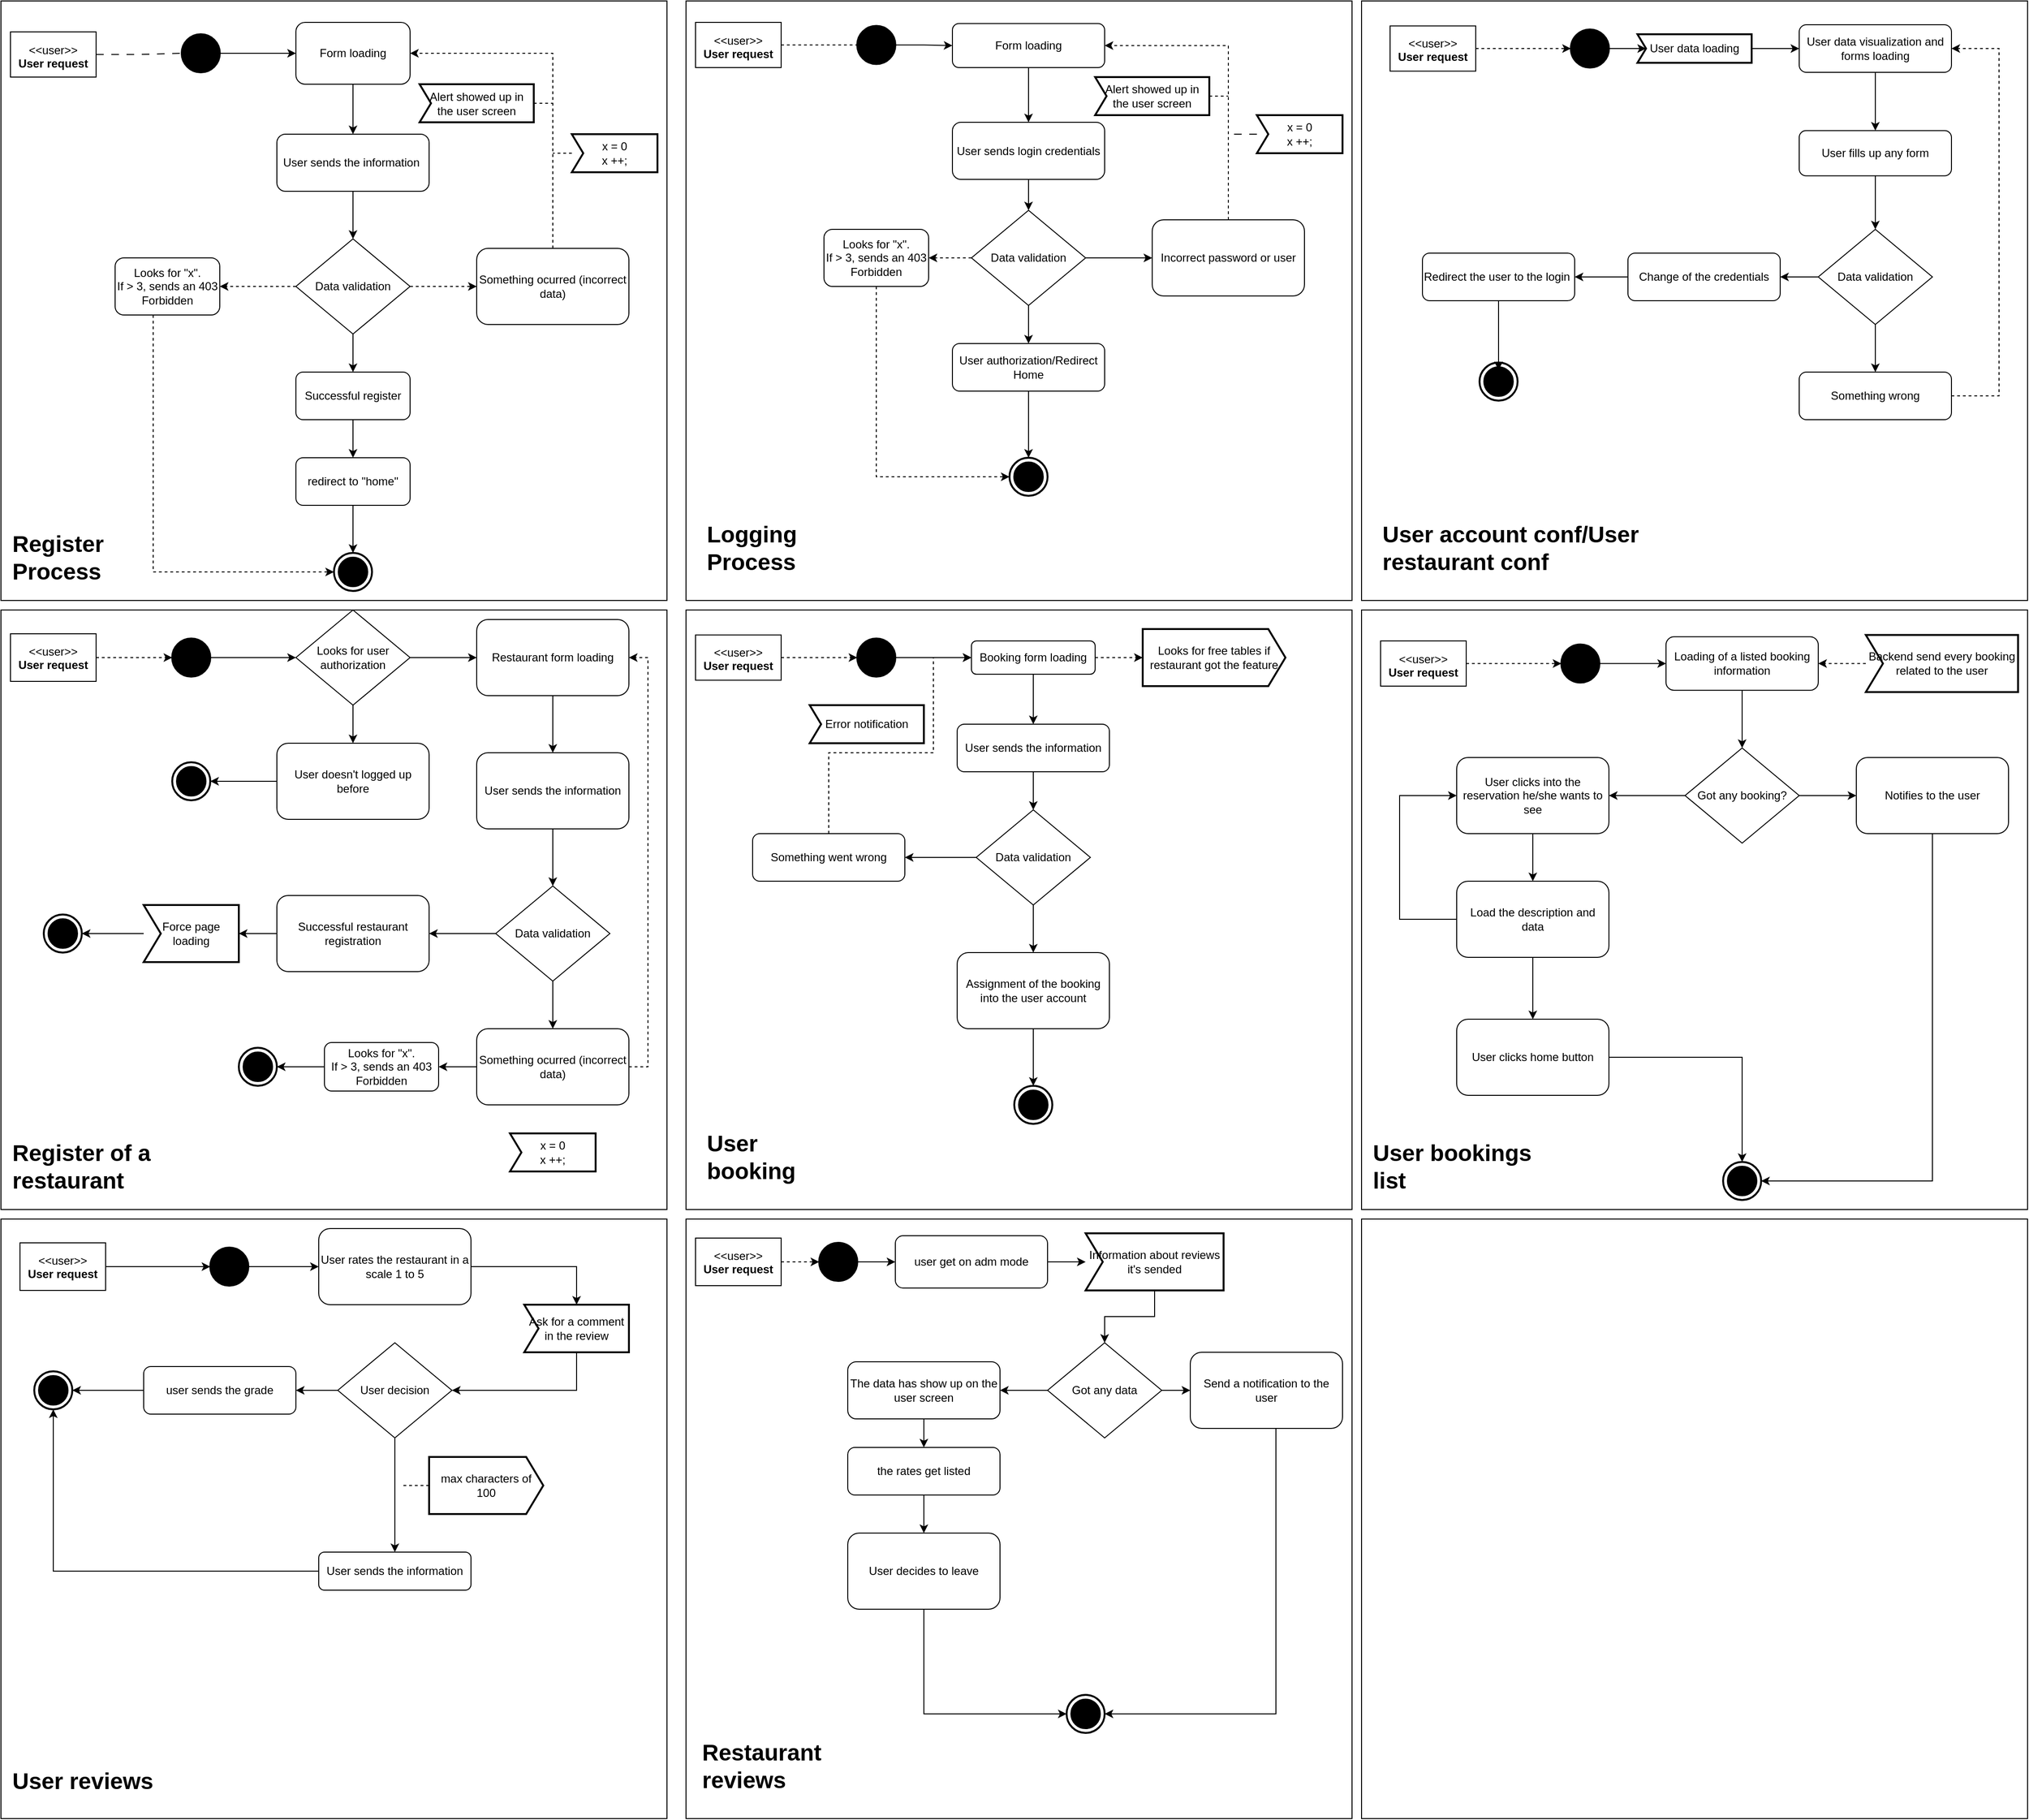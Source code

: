 <mxfile version="24.7.8">
  <diagram name="Página-1" id="GgmgLTXF7ODLJC2xjMkV">
    <mxGraphModel dx="3520" dy="2000" grid="1" gridSize="10" guides="1" tooltips="1" connect="1" arrows="1" fold="1" page="1" pageScale="1" pageWidth="827" pageHeight="1169" math="0" shadow="0">
      <root>
        <mxCell id="0" />
        <mxCell id="1" parent="0" />
        <mxCell id="Hfluo5eOeLHnTcCKJu3l-5" value="" style="rounded=0;whiteSpace=wrap;html=1;" vertex="1" parent="1">
          <mxGeometry x="720" y="640" width="700" height="630" as="geometry" />
        </mxCell>
        <mxCell id="xa62DrXNPx7z55PyCi17-76" value="" style="rounded=0;whiteSpace=wrap;html=1;" parent="1" vertex="1">
          <mxGeometry y="640" width="700" height="630" as="geometry" />
        </mxCell>
        <mxCell id="xa62DrXNPx7z55PyCi17-46" value="" style="rounded=0;whiteSpace=wrap;html=1;" parent="1" vertex="1">
          <mxGeometry x="720" width="700" height="630" as="geometry" />
        </mxCell>
        <mxCell id="xa62DrXNPx7z55PyCi17-44" value="" style="rounded=0;whiteSpace=wrap;html=1;" parent="1" vertex="1">
          <mxGeometry width="700" height="630" as="geometry" />
        </mxCell>
        <mxCell id="xa62DrXNPx7z55PyCi17-6" style="edgeStyle=orthogonalEdgeStyle;rounded=0;orthogonalLoop=1;jettySize=auto;html=1;entryX=0;entryY=0.5;entryDx=0;entryDy=0;dashed=1;dashPattern=8 8;endArrow=none;endFill=0;" parent="1" source="xa62DrXNPx7z55PyCi17-5" edge="1">
          <mxGeometry relative="1" as="geometry">
            <mxPoint x="190.0" y="55" as="targetPoint" />
          </mxGeometry>
        </mxCell>
        <mxCell id="xa62DrXNPx7z55PyCi17-5" value="&lt;p&gt;&amp;lt;&amp;lt;user&amp;gt;&amp;gt;&lt;br&gt;&lt;b&gt;User request&lt;/b&gt;&lt;/p&gt;" style="shape=rect;html=1;overflow=fill;whiteSpace=wrap;align=center;" parent="1" vertex="1">
          <mxGeometry x="10" y="32.5" width="90" height="47.5" as="geometry" />
        </mxCell>
        <mxCell id="xa62DrXNPx7z55PyCi17-17" style="edgeStyle=orthogonalEdgeStyle;rounded=0;orthogonalLoop=1;jettySize=auto;html=1;entryX=0.5;entryY=0;entryDx=0;entryDy=0;" parent="1" source="xa62DrXNPx7z55PyCi17-16" target="xa62DrXNPx7z55PyCi17-19" edge="1">
          <mxGeometry relative="1" as="geometry">
            <mxPoint x="370" y="140" as="targetPoint" />
          </mxGeometry>
        </mxCell>
        <mxCell id="xa62DrXNPx7z55PyCi17-16" value="Form loading" style="shape=rect;html=1;rounded=1;whiteSpace=wrap;align=center;" parent="1" vertex="1">
          <mxGeometry x="310" y="22.5" width="120" height="65" as="geometry" />
        </mxCell>
        <mxCell id="xa62DrXNPx7z55PyCi17-21" style="edgeStyle=orthogonalEdgeStyle;rounded=0;orthogonalLoop=1;jettySize=auto;html=1;entryX=0.5;entryY=0;entryDx=0;entryDy=0;" parent="1" source="xa62DrXNPx7z55PyCi17-19" target="xa62DrXNPx7z55PyCi17-20" edge="1">
          <mxGeometry relative="1" as="geometry" />
        </mxCell>
        <mxCell id="xa62DrXNPx7z55PyCi17-19" value="User sends the information&amp;nbsp;" style="shape=rect;html=1;rounded=1;whiteSpace=wrap;align=center;" parent="1" vertex="1">
          <mxGeometry x="290" y="140" width="160" height="60" as="geometry" />
        </mxCell>
        <mxCell id="xa62DrXNPx7z55PyCi17-24" style="edgeStyle=orthogonalEdgeStyle;rounded=0;orthogonalLoop=1;jettySize=auto;html=1;entryX=0;entryY=0.5;entryDx=0;entryDy=0;dashed=1;" parent="1" source="xa62DrXNPx7z55PyCi17-20" target="xa62DrXNPx7z55PyCi17-23" edge="1">
          <mxGeometry relative="1" as="geometry" />
        </mxCell>
        <mxCell id="xa62DrXNPx7z55PyCi17-31" style="edgeStyle=orthogonalEdgeStyle;rounded=0;orthogonalLoop=1;jettySize=auto;html=1;entryX=1;entryY=0.5;entryDx=0;entryDy=0;dashed=1;" parent="1" source="xa62DrXNPx7z55PyCi17-20" target="xa62DrXNPx7z55PyCi17-30" edge="1">
          <mxGeometry relative="1" as="geometry" />
        </mxCell>
        <mxCell id="xa62DrXNPx7z55PyCi17-32" style="edgeStyle=orthogonalEdgeStyle;rounded=0;orthogonalLoop=1;jettySize=auto;html=1;entryX=0.5;entryY=0;entryDx=0;entryDy=0;" parent="1" source="xa62DrXNPx7z55PyCi17-20" target="xa62DrXNPx7z55PyCi17-33" edge="1">
          <mxGeometry relative="1" as="geometry">
            <mxPoint x="370" y="410" as="targetPoint" />
          </mxGeometry>
        </mxCell>
        <mxCell id="xa62DrXNPx7z55PyCi17-20" value="Data validation" style="shape=rhombus;perimeter=rhombusPerimeter;whiteSpace=wrap;html=1;align=center;" parent="1" vertex="1">
          <mxGeometry x="310" y="250" width="120" height="100" as="geometry" />
        </mxCell>
        <mxCell id="xa62DrXNPx7z55PyCi17-25" style="edgeStyle=orthogonalEdgeStyle;rounded=0;orthogonalLoop=1;jettySize=auto;html=1;entryX=1;entryY=0.5;entryDx=0;entryDy=0;dashed=1;" parent="1" source="xa62DrXNPx7z55PyCi17-23" target="xa62DrXNPx7z55PyCi17-16" edge="1">
          <mxGeometry relative="1" as="geometry">
            <Array as="points">
              <mxPoint x="580" y="55" />
            </Array>
          </mxGeometry>
        </mxCell>
        <mxCell id="xa62DrXNPx7z55PyCi17-23" value="Something ocurred (incorrect data)" style="shape=rect;html=1;rounded=1;whiteSpace=wrap;align=center;" parent="1" vertex="1">
          <mxGeometry x="500" y="260" width="160" height="80" as="geometry" />
        </mxCell>
        <mxCell id="xa62DrXNPx7z55PyCi17-29" style="edgeStyle=orthogonalEdgeStyle;rounded=0;orthogonalLoop=1;jettySize=auto;html=1;startArrow=none;startFill=0;dashed=1;endArrow=none;endFill=0;" parent="1" source="xa62DrXNPx7z55PyCi17-26" edge="1">
          <mxGeometry relative="1" as="geometry">
            <mxPoint x="580" y="160" as="targetPoint" />
          </mxGeometry>
        </mxCell>
        <mxCell id="xa62DrXNPx7z55PyCi17-26" value="&lt;div&gt;x = 0&lt;/div&gt;x ++;" style="html=1;shape=mxgraph.sysml.accEvent;strokeWidth=2;whiteSpace=wrap;align=center;" parent="1" vertex="1">
          <mxGeometry x="600" y="140" width="90" height="40" as="geometry" />
        </mxCell>
        <mxCell id="xa62DrXNPx7z55PyCi17-30" value="Looks for &quot;x&quot;.&lt;div&gt;If &amp;gt; 3, sends an 403 Forbidden&lt;/div&gt;" style="shape=rect;html=1;rounded=1;whiteSpace=wrap;align=center;" parent="1" vertex="1">
          <mxGeometry x="120" y="270" width="110" height="60" as="geometry" />
        </mxCell>
        <mxCell id="xa62DrXNPx7z55PyCi17-38" style="edgeStyle=orthogonalEdgeStyle;rounded=0;orthogonalLoop=1;jettySize=auto;html=1;entryX=0.5;entryY=0;entryDx=0;entryDy=0;" parent="1" source="xa62DrXNPx7z55PyCi17-33" target="xa62DrXNPx7z55PyCi17-37" edge="1">
          <mxGeometry relative="1" as="geometry" />
        </mxCell>
        <mxCell id="xa62DrXNPx7z55PyCi17-33" value="Successful register" style="shape=rect;html=1;rounded=1;whiteSpace=wrap;align=center;" parent="1" vertex="1">
          <mxGeometry x="310" y="390" width="120" height="50" as="geometry" />
        </mxCell>
        <mxCell id="xa62DrXNPx7z55PyCi17-37" value="redirect to &quot;home&quot;" style="shape=rect;html=1;rounded=1;whiteSpace=wrap;align=center;" parent="1" vertex="1">
          <mxGeometry x="310" y="480" width="120" height="50" as="geometry" />
        </mxCell>
        <mxCell id="xa62DrXNPx7z55PyCi17-40" value="" style="html=1;shape=mxgraph.sysml.actFinal;strokeWidth=2;verticalLabelPosition=bottom;verticalAlignment=top;" parent="1" vertex="1">
          <mxGeometry x="350" y="580" width="40" height="40" as="geometry" />
        </mxCell>
        <mxCell id="xa62DrXNPx7z55PyCi17-41" style="edgeStyle=orthogonalEdgeStyle;rounded=0;orthogonalLoop=1;jettySize=auto;html=1;entryX=0.5;entryY=0;entryDx=0;entryDy=0;entryPerimeter=0;" parent="1" source="xa62DrXNPx7z55PyCi17-37" target="xa62DrXNPx7z55PyCi17-40" edge="1">
          <mxGeometry relative="1" as="geometry" />
        </mxCell>
        <mxCell id="xa62DrXNPx7z55PyCi17-45" value="&lt;h1 style=&quot;margin-top: 0px;&quot;&gt;Register Process&lt;/h1&gt;" style="text;html=1;whiteSpace=wrap;overflow=hidden;rounded=0;" parent="1" vertex="1">
          <mxGeometry x="10" y="550" width="110" height="70" as="geometry" />
        </mxCell>
        <mxCell id="xa62DrXNPx7z55PyCi17-47" value="&lt;h1 style=&quot;margin-top: 0px;&quot;&gt;Logging Process&lt;/h1&gt;" style="text;html=1;whiteSpace=wrap;overflow=hidden;rounded=0;" parent="1" vertex="1">
          <mxGeometry x="740" y="540" width="110" height="70" as="geometry" />
        </mxCell>
        <mxCell id="xa62DrXNPx7z55PyCi17-51" style="edgeStyle=orthogonalEdgeStyle;rounded=0;orthogonalLoop=1;jettySize=auto;html=1;entryX=0;entryY=0.5;entryDx=0;entryDy=0;dashed=1;endArrow=none;endFill=0;" parent="1" source="xa62DrXNPx7z55PyCi17-48" target="xa62DrXNPx7z55PyCi17-49" edge="1">
          <mxGeometry relative="1" as="geometry" />
        </mxCell>
        <mxCell id="xa62DrXNPx7z55PyCi17-48" value="&lt;p&gt;&amp;lt;&amp;lt;user&amp;gt;&amp;gt;&lt;br&gt;&lt;b&gt;User request&lt;/b&gt;&lt;/p&gt;" style="shape=rect;html=1;overflow=fill;whiteSpace=wrap;align=center;" parent="1" vertex="1">
          <mxGeometry x="730" y="22.5" width="90" height="47.5" as="geometry" />
        </mxCell>
        <mxCell id="xa62DrXNPx7z55PyCi17-53" style="edgeStyle=orthogonalEdgeStyle;rounded=0;orthogonalLoop=1;jettySize=auto;html=1;entryX=0;entryY=0.5;entryDx=0;entryDy=0;" parent="1" source="xa62DrXNPx7z55PyCi17-49" target="xa62DrXNPx7z55PyCi17-52" edge="1">
          <mxGeometry relative="1" as="geometry" />
        </mxCell>
        <mxCell id="xa62DrXNPx7z55PyCi17-49" value="" style="shape=ellipse;html=1;fillColor=strokeColor;strokeWidth=2;verticalLabelPosition=bottom;verticalAlignment=top;perimeter=ellipsePerimeter;" parent="1" vertex="1">
          <mxGeometry x="900" y="26.25" width="40" height="40" as="geometry" />
        </mxCell>
        <mxCell id="xa62DrXNPx7z55PyCi17-55" style="edgeStyle=orthogonalEdgeStyle;rounded=0;orthogonalLoop=1;jettySize=auto;html=1;entryX=0.5;entryY=0;entryDx=0;entryDy=0;" parent="1" source="xa62DrXNPx7z55PyCi17-52" target="xa62DrXNPx7z55PyCi17-54" edge="1">
          <mxGeometry relative="1" as="geometry" />
        </mxCell>
        <mxCell id="xa62DrXNPx7z55PyCi17-52" value="Form loading" style="shape=rect;html=1;rounded=1;whiteSpace=wrap;align=center;" parent="1" vertex="1">
          <mxGeometry x="1000" y="23.75" width="160" height="46.25" as="geometry" />
        </mxCell>
        <mxCell id="xa62DrXNPx7z55PyCi17-57" style="edgeStyle=orthogonalEdgeStyle;rounded=0;orthogonalLoop=1;jettySize=auto;html=1;entryX=0.5;entryY=0;entryDx=0;entryDy=0;" parent="1" source="xa62DrXNPx7z55PyCi17-54" target="xa62DrXNPx7z55PyCi17-56" edge="1">
          <mxGeometry relative="1" as="geometry" />
        </mxCell>
        <mxCell id="xa62DrXNPx7z55PyCi17-54" value="User sends login credentials" style="shape=rect;html=1;rounded=1;whiteSpace=wrap;align=center;" parent="1" vertex="1">
          <mxGeometry x="1000" y="127.5" width="160" height="60" as="geometry" />
        </mxCell>
        <mxCell id="xa62DrXNPx7z55PyCi17-59" style="edgeStyle=orthogonalEdgeStyle;rounded=0;orthogonalLoop=1;jettySize=auto;html=1;entryX=0;entryY=0.5;entryDx=0;entryDy=0;" parent="1" source="xa62DrXNPx7z55PyCi17-56" target="xa62DrXNPx7z55PyCi17-58" edge="1">
          <mxGeometry relative="1" as="geometry" />
        </mxCell>
        <mxCell id="xa62DrXNPx7z55PyCi17-68" style="edgeStyle=orthogonalEdgeStyle;rounded=0;orthogonalLoop=1;jettySize=auto;html=1;entryX=1;entryY=0.5;entryDx=0;entryDy=0;dashed=1;" parent="1" source="xa62DrXNPx7z55PyCi17-56" target="xa62DrXNPx7z55PyCi17-66" edge="1">
          <mxGeometry relative="1" as="geometry" />
        </mxCell>
        <mxCell id="xa62DrXNPx7z55PyCi17-70" style="edgeStyle=orthogonalEdgeStyle;rounded=0;orthogonalLoop=1;jettySize=auto;html=1;" parent="1" source="xa62DrXNPx7z55PyCi17-56" target="xa62DrXNPx7z55PyCi17-69" edge="1">
          <mxGeometry relative="1" as="geometry" />
        </mxCell>
        <mxCell id="xa62DrXNPx7z55PyCi17-56" value="Data validation" style="shape=rhombus;perimeter=rhombusPerimeter;whiteSpace=wrap;html=1;align=center;" parent="1" vertex="1">
          <mxGeometry x="1020" y="220" width="120" height="100" as="geometry" />
        </mxCell>
        <mxCell id="xa62DrXNPx7z55PyCi17-65" style="edgeStyle=orthogonalEdgeStyle;rounded=0;orthogonalLoop=1;jettySize=auto;html=1;entryX=1;entryY=0.5;entryDx=0;entryDy=0;dashed=1;" parent="1" source="xa62DrXNPx7z55PyCi17-58" target="xa62DrXNPx7z55PyCi17-52" edge="1">
          <mxGeometry relative="1" as="geometry">
            <Array as="points">
              <mxPoint x="1290" y="47" />
            </Array>
          </mxGeometry>
        </mxCell>
        <mxCell id="xa62DrXNPx7z55PyCi17-58" value="Incorrect password or user" style="shape=rect;html=1;rounded=1;whiteSpace=wrap;align=center;" parent="1" vertex="1">
          <mxGeometry x="1210" y="230" width="160" height="80" as="geometry" />
        </mxCell>
        <mxCell id="xa62DrXNPx7z55PyCi17-64" style="edgeStyle=orthogonalEdgeStyle;rounded=0;orthogonalLoop=1;jettySize=auto;html=1;endArrow=none;endFill=0;dashed=1;dashPattern=8 8;" parent="1" source="xa62DrXNPx7z55PyCi17-60" edge="1">
          <mxGeometry relative="1" as="geometry">
            <mxPoint x="1290" y="140" as="targetPoint" />
          </mxGeometry>
        </mxCell>
        <mxCell id="xa62DrXNPx7z55PyCi17-60" value="&lt;div&gt;x = 0&lt;/div&gt;x ++;" style="html=1;shape=mxgraph.sysml.accEvent;strokeWidth=2;whiteSpace=wrap;align=center;" parent="1" vertex="1">
          <mxGeometry x="1320" y="120" width="90" height="40" as="geometry" />
        </mxCell>
        <mxCell id="xa62DrXNPx7z55PyCi17-74" style="edgeStyle=orthogonalEdgeStyle;rounded=0;orthogonalLoop=1;jettySize=auto;html=1;entryX=0;entryY=0.5;entryDx=0;entryDy=0;dashed=1;" parent="1" source="xa62DrXNPx7z55PyCi17-66" edge="1">
          <mxGeometry relative="1" as="geometry">
            <Array as="points">
              <mxPoint x="920" y="500" />
            </Array>
            <mxPoint x="1060" y="500" as="targetPoint" />
          </mxGeometry>
        </mxCell>
        <mxCell id="xa62DrXNPx7z55PyCi17-66" value="Looks for &quot;x&quot;.&lt;div&gt;If &amp;gt; 3, sends an 403 Forbidden&lt;/div&gt;" style="shape=rect;html=1;rounded=1;whiteSpace=wrap;align=center;" parent="1" vertex="1">
          <mxGeometry x="865" y="240" width="110" height="60" as="geometry" />
        </mxCell>
        <mxCell id="xa62DrXNPx7z55PyCi17-73" style="edgeStyle=orthogonalEdgeStyle;rounded=0;orthogonalLoop=1;jettySize=auto;html=1;entryX=0.5;entryY=0;entryDx=0;entryDy=0;" parent="1" source="xa62DrXNPx7z55PyCi17-69" edge="1">
          <mxGeometry relative="1" as="geometry">
            <mxPoint x="1080" y="480" as="targetPoint" />
          </mxGeometry>
        </mxCell>
        <mxCell id="xa62DrXNPx7z55PyCi17-69" value="User authorization/Redirect Home" style="shape=rect;html=1;rounded=1;whiteSpace=wrap;align=center;" parent="1" vertex="1">
          <mxGeometry x="1000" y="360" width="160" height="50" as="geometry" />
        </mxCell>
        <mxCell id="xa62DrXNPx7z55PyCi17-75" style="edgeStyle=orthogonalEdgeStyle;rounded=0;orthogonalLoop=1;jettySize=auto;html=1;entryX=0;entryY=0.5;entryDx=0;entryDy=0;entryPerimeter=0;dashed=1;" parent="1" source="xa62DrXNPx7z55PyCi17-30" target="xa62DrXNPx7z55PyCi17-40" edge="1">
          <mxGeometry relative="1" as="geometry">
            <Array as="points">
              <mxPoint x="160" y="600" />
            </Array>
          </mxGeometry>
        </mxCell>
        <mxCell id="xa62DrXNPx7z55PyCi17-77" value="&lt;h1 style=&quot;margin-top: 0px;&quot;&gt;Register of a restaurant&lt;/h1&gt;" style="text;html=1;whiteSpace=wrap;overflow=hidden;rounded=0;" parent="1" vertex="1">
          <mxGeometry x="10" y="1190" width="160" height="70" as="geometry" />
        </mxCell>
        <mxCell id="xa62DrXNPx7z55PyCi17-85" style="edgeStyle=orthogonalEdgeStyle;rounded=0;orthogonalLoop=1;jettySize=auto;html=1;entryX=0;entryY=0.5;entryDx=0;entryDy=0;dashed=1;" parent="1" source="xa62DrXNPx7z55PyCi17-78" target="xa62DrXNPx7z55PyCi17-81" edge="1">
          <mxGeometry relative="1" as="geometry" />
        </mxCell>
        <mxCell id="xa62DrXNPx7z55PyCi17-78" value="&lt;p&gt;&amp;lt;&amp;lt;user&amp;gt;&amp;gt;&lt;br&gt;&lt;b&gt;User request&lt;br&gt;&lt;br&gt;&lt;br&gt;&lt;/b&gt;&lt;/p&gt;" style="shape=rect;html=1;overflow=fill;whiteSpace=wrap;align=center;" parent="1" vertex="1">
          <mxGeometry x="10" y="665" width="90" height="50" as="geometry" />
        </mxCell>
        <mxCell id="xa62DrXNPx7z55PyCi17-80" style="edgeStyle=orthogonalEdgeStyle;rounded=0;orthogonalLoop=1;jettySize=auto;html=1;entryX=0;entryY=0.5;entryDx=0;entryDy=0;" parent="1" source="xa62DrXNPx7z55PyCi17-79" target="xa62DrXNPx7z55PyCi17-16" edge="1">
          <mxGeometry relative="1" as="geometry" />
        </mxCell>
        <mxCell id="xa62DrXNPx7z55PyCi17-79" value="" style="shape=ellipse;html=1;fillColor=strokeColor;strokeWidth=2;verticalLabelPosition=bottom;verticalAlignment=top;perimeter=ellipsePerimeter;" parent="1" vertex="1">
          <mxGeometry x="190" y="35" width="40" height="40" as="geometry" />
        </mxCell>
        <mxCell id="xa62DrXNPx7z55PyCi17-86" style="edgeStyle=orthogonalEdgeStyle;rounded=0;orthogonalLoop=1;jettySize=auto;html=1;" parent="1" source="xa62DrXNPx7z55PyCi17-81" target="xa62DrXNPx7z55PyCi17-84" edge="1">
          <mxGeometry relative="1" as="geometry" />
        </mxCell>
        <mxCell id="xa62DrXNPx7z55PyCi17-81" value="" style="shape=ellipse;html=1;fillColor=strokeColor;strokeWidth=2;verticalLabelPosition=bottom;verticalAlignment=top;perimeter=ellipsePerimeter;" parent="1" vertex="1">
          <mxGeometry x="180" y="670" width="40" height="40" as="geometry" />
        </mxCell>
        <mxCell id="xa62DrXNPx7z55PyCi17-88" style="edgeStyle=orthogonalEdgeStyle;rounded=0;orthogonalLoop=1;jettySize=auto;html=1;entryX=0.5;entryY=0;entryDx=0;entryDy=0;" parent="1" source="xa62DrXNPx7z55PyCi17-84" target="xa62DrXNPx7z55PyCi17-87" edge="1">
          <mxGeometry relative="1" as="geometry" />
        </mxCell>
        <mxCell id="xa62DrXNPx7z55PyCi17-93" style="edgeStyle=orthogonalEdgeStyle;rounded=0;orthogonalLoop=1;jettySize=auto;html=1;entryX=0;entryY=0.5;entryDx=0;entryDy=0;" parent="1" source="xa62DrXNPx7z55PyCi17-84" target="xa62DrXNPx7z55PyCi17-92" edge="1">
          <mxGeometry relative="1" as="geometry" />
        </mxCell>
        <mxCell id="xa62DrXNPx7z55PyCi17-84" value="Looks for user authorization" style="shape=rhombus;perimeter=rhombusPerimeter;whiteSpace=wrap;html=1;align=center;" parent="1" vertex="1">
          <mxGeometry x="310" y="640" width="120" height="100" as="geometry" />
        </mxCell>
        <mxCell id="xa62DrXNPx7z55PyCi17-87" value="User doesn&#39;t logged up before" style="shape=rect;html=1;rounded=1;whiteSpace=wrap;align=center;" parent="1" vertex="1">
          <mxGeometry x="290" y="780" width="160" height="80" as="geometry" />
        </mxCell>
        <mxCell id="xa62DrXNPx7z55PyCi17-90" value="" style="html=1;shape=mxgraph.sysml.actFinal;strokeWidth=2;verticalLabelPosition=bottom;verticalAlignment=top;" parent="1" vertex="1">
          <mxGeometry x="180" y="800" width="40" height="40" as="geometry" />
        </mxCell>
        <mxCell id="xa62DrXNPx7z55PyCi17-91" style="edgeStyle=orthogonalEdgeStyle;rounded=0;orthogonalLoop=1;jettySize=auto;html=1;entryX=1;entryY=0.5;entryDx=0;entryDy=0;entryPerimeter=0;" parent="1" source="xa62DrXNPx7z55PyCi17-87" target="xa62DrXNPx7z55PyCi17-90" edge="1">
          <mxGeometry relative="1" as="geometry" />
        </mxCell>
        <mxCell id="xa62DrXNPx7z55PyCi17-96" style="edgeStyle=orthogonalEdgeStyle;rounded=0;orthogonalLoop=1;jettySize=auto;html=1;entryX=0.5;entryY=0;entryDx=0;entryDy=0;" parent="1" source="xa62DrXNPx7z55PyCi17-92" target="xa62DrXNPx7z55PyCi17-95" edge="1">
          <mxGeometry relative="1" as="geometry" />
        </mxCell>
        <mxCell id="xa62DrXNPx7z55PyCi17-92" value="Restaurant form loading" style="shape=rect;html=1;rounded=1;whiteSpace=wrap;align=center;" parent="1" vertex="1">
          <mxGeometry x="500" y="650" width="160" height="80" as="geometry" />
        </mxCell>
        <mxCell id="xa62DrXNPx7z55PyCi17-98" style="edgeStyle=orthogonalEdgeStyle;rounded=0;orthogonalLoop=1;jettySize=auto;html=1;entryX=0.5;entryY=0;entryDx=0;entryDy=0;" parent="1" source="xa62DrXNPx7z55PyCi17-95" target="xa62DrXNPx7z55PyCi17-97" edge="1">
          <mxGeometry relative="1" as="geometry" />
        </mxCell>
        <mxCell id="xa62DrXNPx7z55PyCi17-95" value="User sends the information" style="shape=rect;html=1;rounded=1;whiteSpace=wrap;align=center;" parent="1" vertex="1">
          <mxGeometry x="500" y="790" width="160" height="80" as="geometry" />
        </mxCell>
        <mxCell id="xa62DrXNPx7z55PyCi17-100" style="edgeStyle=orthogonalEdgeStyle;rounded=0;orthogonalLoop=1;jettySize=auto;html=1;entryX=1;entryY=0.5;entryDx=0;entryDy=0;" parent="1" source="xa62DrXNPx7z55PyCi17-97" target="xa62DrXNPx7z55PyCi17-99" edge="1">
          <mxGeometry relative="1" as="geometry" />
        </mxCell>
        <mxCell id="xa62DrXNPx7z55PyCi17-110" style="edgeStyle=orthogonalEdgeStyle;rounded=0;orthogonalLoop=1;jettySize=auto;html=1;" parent="1" source="xa62DrXNPx7z55PyCi17-97" target="xa62DrXNPx7z55PyCi17-109" edge="1">
          <mxGeometry relative="1" as="geometry" />
        </mxCell>
        <mxCell id="xa62DrXNPx7z55PyCi17-97" value="Data validation" style="shape=rhombus;perimeter=rhombusPerimeter;whiteSpace=wrap;html=1;align=center;" parent="1" vertex="1">
          <mxGeometry x="520" y="930" width="120" height="100" as="geometry" />
        </mxCell>
        <mxCell id="xa62DrXNPx7z55PyCi17-99" value="Successful restaurant registration" style="shape=rect;html=1;rounded=1;whiteSpace=wrap;align=center;" parent="1" vertex="1">
          <mxGeometry x="290" y="940" width="160" height="80" as="geometry" />
        </mxCell>
        <mxCell id="xa62DrXNPx7z55PyCi17-105" value="Force page loading" style="html=1;shape=mxgraph.sysml.accEvent;strokeWidth=2;whiteSpace=wrap;align=center;" parent="1" vertex="1">
          <mxGeometry x="150" y="950" width="100" height="60" as="geometry" />
        </mxCell>
        <mxCell id="xa62DrXNPx7z55PyCi17-106" style="edgeStyle=orthogonalEdgeStyle;rounded=0;orthogonalLoop=1;jettySize=auto;html=1;entryX=1;entryY=0.5;entryDx=0;entryDy=0;entryPerimeter=0;" parent="1" source="xa62DrXNPx7z55PyCi17-99" target="xa62DrXNPx7z55PyCi17-105" edge="1">
          <mxGeometry relative="1" as="geometry" />
        </mxCell>
        <mxCell id="xa62DrXNPx7z55PyCi17-107" value="" style="html=1;shape=mxgraph.sysml.actFinal;strokeWidth=2;verticalLabelPosition=bottom;verticalAlignment=top;" parent="1" vertex="1">
          <mxGeometry x="45" y="960" width="40" height="40" as="geometry" />
        </mxCell>
        <mxCell id="xa62DrXNPx7z55PyCi17-108" style="edgeStyle=orthogonalEdgeStyle;rounded=0;orthogonalLoop=1;jettySize=auto;html=1;entryX=1;entryY=0.5;entryDx=0;entryDy=0;entryPerimeter=0;" parent="1" source="xa62DrXNPx7z55PyCi17-105" target="xa62DrXNPx7z55PyCi17-107" edge="1">
          <mxGeometry relative="1" as="geometry" />
        </mxCell>
        <mxCell id="xa62DrXNPx7z55PyCi17-111" style="edgeStyle=orthogonalEdgeStyle;rounded=0;orthogonalLoop=1;jettySize=auto;html=1;entryX=1;entryY=0.5;entryDx=0;entryDy=0;dashed=1;" parent="1" source="xa62DrXNPx7z55PyCi17-109" target="xa62DrXNPx7z55PyCi17-92" edge="1">
          <mxGeometry relative="1" as="geometry">
            <Array as="points">
              <mxPoint x="680" y="1120" />
              <mxPoint x="680" y="690" />
            </Array>
          </mxGeometry>
        </mxCell>
        <mxCell id="xa62DrXNPx7z55PyCi17-113" style="edgeStyle=orthogonalEdgeStyle;rounded=0;orthogonalLoop=1;jettySize=auto;html=1;dashed=1;" parent="1" edge="1">
          <mxGeometry relative="1" as="geometry">
            <mxPoint x="390" y="1660" as="sourcePoint" />
            <mxPoint x="390" y="1690" as="targetPoint" />
          </mxGeometry>
        </mxCell>
        <mxCell id="xa62DrXNPx7z55PyCi17-118" style="edgeStyle=orthogonalEdgeStyle;rounded=0;orthogonalLoop=1;jettySize=auto;html=1;entryX=1;entryY=0.5;entryDx=0;entryDy=0;" parent="1" source="xa62DrXNPx7z55PyCi17-109" target="xa62DrXNPx7z55PyCi17-116" edge="1">
          <mxGeometry relative="1" as="geometry" />
        </mxCell>
        <mxCell id="xa62DrXNPx7z55PyCi17-109" value="Something ocurred (incorrect data)" style="shape=rect;html=1;rounded=1;whiteSpace=wrap;align=center;" parent="1" vertex="1">
          <mxGeometry x="500" y="1080" width="160" height="80" as="geometry" />
        </mxCell>
        <mxCell id="xa62DrXNPx7z55PyCi17-112" value="&lt;div&gt;x = 0&lt;/div&gt;x ++;" style="html=1;shape=mxgraph.sysml.accEvent;strokeWidth=2;whiteSpace=wrap;align=center;" parent="1" vertex="1">
          <mxGeometry x="535" y="1190" width="90" height="40" as="geometry" />
        </mxCell>
        <mxCell id="xa62DrXNPx7z55PyCi17-115" value="" style="html=1;shape=mxgraph.sysml.actFinal;strokeWidth=2;verticalLabelPosition=bottom;verticalAlignment=top;" parent="1" vertex="1">
          <mxGeometry x="250" y="1100" width="40" height="40" as="geometry" />
        </mxCell>
        <mxCell id="xa62DrXNPx7z55PyCi17-116" value="Looks for &quot;x&quot;.&lt;div&gt;If &amp;gt; 3, sends an 403 Forbidden&lt;/div&gt;" style="shape=rect;html=1;rounded=1;whiteSpace=wrap;align=center;" parent="1" vertex="1">
          <mxGeometry x="340" y="1094.5" width="120" height="51" as="geometry" />
        </mxCell>
        <mxCell id="xa62DrXNPx7z55PyCi17-119" style="edgeStyle=orthogonalEdgeStyle;rounded=0;orthogonalLoop=1;jettySize=auto;html=1;entryX=1;entryY=0.5;entryDx=0;entryDy=0;entryPerimeter=0;" parent="1" source="xa62DrXNPx7z55PyCi17-116" target="xa62DrXNPx7z55PyCi17-115" edge="1">
          <mxGeometry relative="1" as="geometry" />
        </mxCell>
        <mxCell id="Hfluo5eOeLHnTcCKJu3l-2" style="edgeStyle=orthogonalEdgeStyle;rounded=0;orthogonalLoop=1;jettySize=auto;html=1;endArrow=none;endFill=0;dashed=1;" edge="1" parent="1" source="Hfluo5eOeLHnTcCKJu3l-1">
          <mxGeometry relative="1" as="geometry">
            <mxPoint x="580" y="107.5" as="targetPoint" />
          </mxGeometry>
        </mxCell>
        <mxCell id="Hfluo5eOeLHnTcCKJu3l-1" value="Alert showed up in the user screen" style="html=1;shape=mxgraph.sysml.accEvent;strokeWidth=2;whiteSpace=wrap;align=center;" vertex="1" parent="1">
          <mxGeometry x="440" y="87.5" width="120" height="40" as="geometry" />
        </mxCell>
        <mxCell id="Hfluo5eOeLHnTcCKJu3l-4" style="edgeStyle=orthogonalEdgeStyle;rounded=0;orthogonalLoop=1;jettySize=auto;html=1;endArrow=none;endFill=0;dashed=1;" edge="1" parent="1" source="Hfluo5eOeLHnTcCKJu3l-3">
          <mxGeometry relative="1" as="geometry">
            <mxPoint x="1290" y="100" as="targetPoint" />
          </mxGeometry>
        </mxCell>
        <mxCell id="Hfluo5eOeLHnTcCKJu3l-3" value="Alert showed up in the user screen" style="html=1;shape=mxgraph.sysml.accEvent;strokeWidth=2;whiteSpace=wrap;align=center;" vertex="1" parent="1">
          <mxGeometry x="1150" y="80" width="120" height="40" as="geometry" />
        </mxCell>
        <mxCell id="Hfluo5eOeLHnTcCKJu3l-6" value="&lt;h1 style=&quot;margin-top: 0px;&quot;&gt;User booking&lt;/h1&gt;" style="text;html=1;whiteSpace=wrap;overflow=hidden;rounded=0;" vertex="1" parent="1">
          <mxGeometry x="740" y="1180" width="150" height="70" as="geometry" />
        </mxCell>
        <mxCell id="Hfluo5eOeLHnTcCKJu3l-9" style="edgeStyle=orthogonalEdgeStyle;rounded=0;orthogonalLoop=1;jettySize=auto;html=1;entryX=0;entryY=0.5;entryDx=0;entryDy=0;dashed=1;" edge="1" parent="1" source="Hfluo5eOeLHnTcCKJu3l-7" target="Hfluo5eOeLHnTcCKJu3l-8">
          <mxGeometry relative="1" as="geometry" />
        </mxCell>
        <mxCell id="Hfluo5eOeLHnTcCKJu3l-7" value="&lt;p&gt;&amp;lt;&amp;lt;user&amp;gt;&amp;gt;&lt;br&gt;&lt;b&gt;User request&lt;/b&gt;&lt;/p&gt;" style="shape=rect;html=1;overflow=fill;whiteSpace=wrap;align=center;" vertex="1" parent="1">
          <mxGeometry x="730" y="666.25" width="90" height="47.5" as="geometry" />
        </mxCell>
        <mxCell id="Hfluo5eOeLHnTcCKJu3l-11" style="edgeStyle=orthogonalEdgeStyle;rounded=0;orthogonalLoop=1;jettySize=auto;html=1;" edge="1" parent="1" source="Hfluo5eOeLHnTcCKJu3l-8" target="Hfluo5eOeLHnTcCKJu3l-10">
          <mxGeometry relative="1" as="geometry" />
        </mxCell>
        <mxCell id="Hfluo5eOeLHnTcCKJu3l-8" value="" style="shape=ellipse;html=1;fillColor=strokeColor;strokeWidth=2;verticalLabelPosition=bottom;verticalAlignment=top;perimeter=ellipsePerimeter;" vertex="1" parent="1">
          <mxGeometry x="900" y="670" width="40" height="40" as="geometry" />
        </mxCell>
        <mxCell id="Hfluo5eOeLHnTcCKJu3l-20" style="edgeStyle=orthogonalEdgeStyle;rounded=0;orthogonalLoop=1;jettySize=auto;html=1;entryX=0.5;entryY=0;entryDx=0;entryDy=0;" edge="1" parent="1" source="Hfluo5eOeLHnTcCKJu3l-10" target="Hfluo5eOeLHnTcCKJu3l-21">
          <mxGeometry relative="1" as="geometry">
            <mxPoint x="1085" y="760" as="targetPoint" />
          </mxGeometry>
        </mxCell>
        <mxCell id="Hfluo5eOeLHnTcCKJu3l-10" value="Booking form loading" style="shape=rect;html=1;rounded=1;whiteSpace=wrap;align=center;" vertex="1" parent="1">
          <mxGeometry x="1020" y="672.5" width="130" height="35" as="geometry" />
        </mxCell>
        <mxCell id="Hfluo5eOeLHnTcCKJu3l-13" value="Looks for free tables if restaurant got the feature" style="html=1;shape=mxgraph.sysml.sendSigAct;strokeWidth=2;whiteSpace=wrap;align=center;" vertex="1" parent="1">
          <mxGeometry x="1200" y="660" width="150" height="60" as="geometry" />
        </mxCell>
        <mxCell id="Hfluo5eOeLHnTcCKJu3l-14" style="edgeStyle=orthogonalEdgeStyle;rounded=0;orthogonalLoop=1;jettySize=auto;html=1;entryX=0;entryY=0.5;entryDx=0;entryDy=0;entryPerimeter=0;dashed=1;" edge="1" parent="1" source="Hfluo5eOeLHnTcCKJu3l-10" target="Hfluo5eOeLHnTcCKJu3l-13">
          <mxGeometry relative="1" as="geometry" />
        </mxCell>
        <mxCell id="Hfluo5eOeLHnTcCKJu3l-23" style="edgeStyle=orthogonalEdgeStyle;rounded=0;orthogonalLoop=1;jettySize=auto;html=1;entryX=0.5;entryY=0;entryDx=0;entryDy=0;" edge="1" parent="1" source="Hfluo5eOeLHnTcCKJu3l-21" target="Hfluo5eOeLHnTcCKJu3l-22">
          <mxGeometry relative="1" as="geometry" />
        </mxCell>
        <mxCell id="Hfluo5eOeLHnTcCKJu3l-21" value="User sends the information" style="shape=rect;html=1;rounded=1;whiteSpace=wrap;align=center;" vertex="1" parent="1">
          <mxGeometry x="1005" y="760" width="160" height="50" as="geometry" />
        </mxCell>
        <mxCell id="Hfluo5eOeLHnTcCKJu3l-25" style="edgeStyle=orthogonalEdgeStyle;rounded=0;orthogonalLoop=1;jettySize=auto;html=1;" edge="1" parent="1" source="Hfluo5eOeLHnTcCKJu3l-22" target="Hfluo5eOeLHnTcCKJu3l-24">
          <mxGeometry relative="1" as="geometry" />
        </mxCell>
        <mxCell id="Hfluo5eOeLHnTcCKJu3l-30" style="edgeStyle=orthogonalEdgeStyle;rounded=0;orthogonalLoop=1;jettySize=auto;html=1;entryX=1;entryY=0.5;entryDx=0;entryDy=0;" edge="1" parent="1" source="Hfluo5eOeLHnTcCKJu3l-22" target="Hfluo5eOeLHnTcCKJu3l-29">
          <mxGeometry relative="1" as="geometry" />
        </mxCell>
        <mxCell id="Hfluo5eOeLHnTcCKJu3l-22" value="Data validation" style="shape=rhombus;perimeter=rhombusPerimeter;whiteSpace=wrap;html=1;align=center;" vertex="1" parent="1">
          <mxGeometry x="1025" y="850" width="120" height="100" as="geometry" />
        </mxCell>
        <mxCell id="Hfluo5eOeLHnTcCKJu3l-27" style="edgeStyle=orthogonalEdgeStyle;rounded=0;orthogonalLoop=1;jettySize=auto;html=1;entryX=0.5;entryY=0;entryDx=0;entryDy=0;" edge="1" parent="1" source="Hfluo5eOeLHnTcCKJu3l-24">
          <mxGeometry relative="1" as="geometry">
            <mxPoint x="1085" y="1140" as="targetPoint" />
          </mxGeometry>
        </mxCell>
        <mxCell id="Hfluo5eOeLHnTcCKJu3l-24" value="Assignment of the booking into the user account" style="shape=rect;html=1;rounded=1;whiteSpace=wrap;align=center;" vertex="1" parent="1">
          <mxGeometry x="1005" y="1000" width="160" height="80" as="geometry" />
        </mxCell>
        <mxCell id="Hfluo5eOeLHnTcCKJu3l-31" style="edgeStyle=orthogonalEdgeStyle;rounded=0;orthogonalLoop=1;jettySize=auto;html=1;entryX=0;entryY=0.5;entryDx=0;entryDy=0;exitX=0.5;exitY=0;exitDx=0;exitDy=0;dashed=1;" edge="1" parent="1" source="Hfluo5eOeLHnTcCKJu3l-29" target="Hfluo5eOeLHnTcCKJu3l-10">
          <mxGeometry relative="1" as="geometry">
            <Array as="points">
              <mxPoint x="870" y="790" />
              <mxPoint x="980" y="790" />
              <mxPoint x="980" y="690" />
            </Array>
          </mxGeometry>
        </mxCell>
        <mxCell id="Hfluo5eOeLHnTcCKJu3l-29" value="Something went wrong" style="shape=rect;html=1;rounded=1;whiteSpace=wrap;align=center;" vertex="1" parent="1">
          <mxGeometry x="790" y="875" width="160" height="50" as="geometry" />
        </mxCell>
        <mxCell id="Hfluo5eOeLHnTcCKJu3l-32" value="Error notification" style="html=1;shape=mxgraph.sysml.accEvent;strokeWidth=2;whiteSpace=wrap;align=center;" vertex="1" parent="1">
          <mxGeometry x="850" y="740" width="120" height="40" as="geometry" />
        </mxCell>
        <mxCell id="Hfluo5eOeLHnTcCKJu3l-33" value="" style="rounded=0;whiteSpace=wrap;html=1;" vertex="1" parent="1">
          <mxGeometry x="1430" width="700" height="630" as="geometry" />
        </mxCell>
        <mxCell id="Hfluo5eOeLHnTcCKJu3l-34" value="" style="rounded=0;whiteSpace=wrap;html=1;" vertex="1" parent="1">
          <mxGeometry x="1430" y="640" width="700" height="630" as="geometry" />
        </mxCell>
        <mxCell id="Hfluo5eOeLHnTcCKJu3l-35" value="&lt;h1 style=&quot;margin-top: 0px;&quot;&gt;User account conf/User restaurant conf&lt;/h1&gt;" style="text;html=1;whiteSpace=wrap;overflow=hidden;rounded=0;" vertex="1" parent="1">
          <mxGeometry x="1450" y="540" width="290" height="70" as="geometry" />
        </mxCell>
        <mxCell id="Hfluo5eOeLHnTcCKJu3l-38" style="edgeStyle=orthogonalEdgeStyle;rounded=0;orthogonalLoop=1;jettySize=auto;html=1;entryX=0;entryY=0.5;entryDx=0;entryDy=0;dashed=1;" edge="1" parent="1" source="Hfluo5eOeLHnTcCKJu3l-36" target="Hfluo5eOeLHnTcCKJu3l-37">
          <mxGeometry relative="1" as="geometry" />
        </mxCell>
        <mxCell id="Hfluo5eOeLHnTcCKJu3l-36" value="&lt;p&gt;&amp;lt;&amp;lt;user&amp;gt;&amp;gt;&lt;br&gt;&lt;b&gt;User request&lt;/b&gt;&lt;/p&gt;" style="shape=rect;html=1;overflow=fill;whiteSpace=wrap;align=center;" vertex="1" parent="1">
          <mxGeometry x="1460" y="26.25" width="90" height="47.5" as="geometry" />
        </mxCell>
        <mxCell id="Hfluo5eOeLHnTcCKJu3l-37" value="" style="shape=ellipse;html=1;fillColor=strokeColor;strokeWidth=2;verticalLabelPosition=bottom;verticalAlignment=top;perimeter=ellipsePerimeter;" vertex="1" parent="1">
          <mxGeometry x="1650" y="30.0" width="40" height="40" as="geometry" />
        </mxCell>
        <mxCell id="Hfluo5eOeLHnTcCKJu3l-42" style="edgeStyle=orthogonalEdgeStyle;rounded=0;orthogonalLoop=1;jettySize=auto;html=1;" edge="1" parent="1" source="Hfluo5eOeLHnTcCKJu3l-40" target="Hfluo5eOeLHnTcCKJu3l-41">
          <mxGeometry relative="1" as="geometry" />
        </mxCell>
        <mxCell id="Hfluo5eOeLHnTcCKJu3l-40" value="User data loading" style="html=1;shape=mxgraph.sysml.accEvent;strokeWidth=2;whiteSpace=wrap;align=center;" vertex="1" parent="1">
          <mxGeometry x="1720" y="35" width="120" height="30" as="geometry" />
        </mxCell>
        <mxCell id="Hfluo5eOeLHnTcCKJu3l-49" style="edgeStyle=orthogonalEdgeStyle;rounded=0;orthogonalLoop=1;jettySize=auto;html=1;entryX=0.5;entryY=0;entryDx=0;entryDy=0;" edge="1" parent="1" source="Hfluo5eOeLHnTcCKJu3l-41" target="Hfluo5eOeLHnTcCKJu3l-48">
          <mxGeometry relative="1" as="geometry" />
        </mxCell>
        <mxCell id="Hfluo5eOeLHnTcCKJu3l-41" value="User data visualization and forms loading" style="shape=rect;html=1;rounded=1;whiteSpace=wrap;align=center;" vertex="1" parent="1">
          <mxGeometry x="1890" y="25" width="160" height="50" as="geometry" />
        </mxCell>
        <mxCell id="Hfluo5eOeLHnTcCKJu3l-44" style="edgeStyle=orthogonalEdgeStyle;rounded=0;orthogonalLoop=1;jettySize=auto;html=1;entryX=0;entryY=0.5;entryDx=9;entryDy=0;entryPerimeter=0;" edge="1" parent="1" source="Hfluo5eOeLHnTcCKJu3l-37" target="Hfluo5eOeLHnTcCKJu3l-40">
          <mxGeometry relative="1" as="geometry" />
        </mxCell>
        <mxCell id="Hfluo5eOeLHnTcCKJu3l-45" value="" style="html=1;shape=mxgraph.sysml.actFinal;strokeWidth=2;verticalLabelPosition=bottom;verticalAlignment=top;" vertex="1" parent="1">
          <mxGeometry x="1065" y="1140" width="40" height="40" as="geometry" />
        </mxCell>
        <mxCell id="Hfluo5eOeLHnTcCKJu3l-46" value="" style="html=1;shape=mxgraph.sysml.actFinal;strokeWidth=2;verticalLabelPosition=bottom;verticalAlignment=top;" vertex="1" parent="1">
          <mxGeometry x="1060" y="480" width="40" height="40" as="geometry" />
        </mxCell>
        <mxCell id="Hfluo5eOeLHnTcCKJu3l-55" style="edgeStyle=orthogonalEdgeStyle;rounded=0;orthogonalLoop=1;jettySize=auto;html=1;" edge="1" parent="1" source="Hfluo5eOeLHnTcCKJu3l-47" target="Hfluo5eOeLHnTcCKJu3l-51">
          <mxGeometry relative="1" as="geometry" />
        </mxCell>
        <mxCell id="Hfluo5eOeLHnTcCKJu3l-60" style="edgeStyle=orthogonalEdgeStyle;rounded=0;orthogonalLoop=1;jettySize=auto;html=1;" edge="1" parent="1" source="Hfluo5eOeLHnTcCKJu3l-47" target="Hfluo5eOeLHnTcCKJu3l-59">
          <mxGeometry relative="1" as="geometry" />
        </mxCell>
        <mxCell id="Hfluo5eOeLHnTcCKJu3l-47" value="Data validation" style="shape=rhombus;perimeter=rhombusPerimeter;whiteSpace=wrap;html=1;align=center;" vertex="1" parent="1">
          <mxGeometry x="1910" y="240" width="120" height="100" as="geometry" />
        </mxCell>
        <mxCell id="Hfluo5eOeLHnTcCKJu3l-50" style="edgeStyle=orthogonalEdgeStyle;rounded=0;orthogonalLoop=1;jettySize=auto;html=1;entryX=0.5;entryY=0;entryDx=0;entryDy=0;" edge="1" parent="1" source="Hfluo5eOeLHnTcCKJu3l-48" target="Hfluo5eOeLHnTcCKJu3l-47">
          <mxGeometry relative="1" as="geometry" />
        </mxCell>
        <mxCell id="Hfluo5eOeLHnTcCKJu3l-48" value="User fills up any form" style="shape=rect;html=1;rounded=1;whiteSpace=wrap;align=center;" vertex="1" parent="1">
          <mxGeometry x="1890" y="136.25" width="160" height="47.5" as="geometry" />
        </mxCell>
        <mxCell id="Hfluo5eOeLHnTcCKJu3l-56" style="edgeStyle=orthogonalEdgeStyle;rounded=0;orthogonalLoop=1;jettySize=auto;html=1;entryX=1;entryY=0.5;entryDx=0;entryDy=0;" edge="1" parent="1" source="Hfluo5eOeLHnTcCKJu3l-51" target="Hfluo5eOeLHnTcCKJu3l-53">
          <mxGeometry relative="1" as="geometry" />
        </mxCell>
        <mxCell id="Hfluo5eOeLHnTcCKJu3l-51" value="Change of the credentials" style="shape=rect;html=1;rounded=1;whiteSpace=wrap;align=center;" vertex="1" parent="1">
          <mxGeometry x="1710" y="265" width="160" height="50" as="geometry" />
        </mxCell>
        <mxCell id="Hfluo5eOeLHnTcCKJu3l-53" value="Redirect the user to the login&amp;nbsp;" style="shape=rect;html=1;rounded=1;whiteSpace=wrap;align=center;" vertex="1" parent="1">
          <mxGeometry x="1494" y="265" width="160" height="50" as="geometry" />
        </mxCell>
        <mxCell id="Hfluo5eOeLHnTcCKJu3l-57" value="" style="html=1;shape=mxgraph.sysml.actFinal;strokeWidth=2;verticalLabelPosition=bottom;verticalAlignment=top;" vertex="1" parent="1">
          <mxGeometry x="1554" y="380" width="40" height="40" as="geometry" />
        </mxCell>
        <mxCell id="Hfluo5eOeLHnTcCKJu3l-58" style="edgeStyle=orthogonalEdgeStyle;rounded=0;orthogonalLoop=1;jettySize=auto;html=1;entryX=0.5;entryY=0.2;entryDx=0;entryDy=0;entryPerimeter=0;" edge="1" parent="1" source="Hfluo5eOeLHnTcCKJu3l-53" target="Hfluo5eOeLHnTcCKJu3l-57">
          <mxGeometry relative="1" as="geometry" />
        </mxCell>
        <mxCell id="Hfluo5eOeLHnTcCKJu3l-61" style="edgeStyle=orthogonalEdgeStyle;rounded=0;orthogonalLoop=1;jettySize=auto;html=1;entryX=1;entryY=0.5;entryDx=0;entryDy=0;dashed=1;" edge="1" parent="1" source="Hfluo5eOeLHnTcCKJu3l-59" target="Hfluo5eOeLHnTcCKJu3l-41">
          <mxGeometry relative="1" as="geometry">
            <Array as="points">
              <mxPoint x="2100" y="415" />
              <mxPoint x="2100" y="50" />
            </Array>
          </mxGeometry>
        </mxCell>
        <mxCell id="Hfluo5eOeLHnTcCKJu3l-59" value="Something wrong" style="shape=rect;html=1;rounded=1;whiteSpace=wrap;align=center;" vertex="1" parent="1">
          <mxGeometry x="1890" y="390" width="160" height="50" as="geometry" />
        </mxCell>
        <mxCell id="Hfluo5eOeLHnTcCKJu3l-62" value="&lt;h1 style=&quot;margin-top: 0px;&quot;&gt;User bookings list&lt;/h1&gt;" style="text;html=1;whiteSpace=wrap;overflow=hidden;rounded=0;" vertex="1" parent="1">
          <mxGeometry x="1440" y="1190" width="200" height="70" as="geometry" />
        </mxCell>
        <mxCell id="Hfluo5eOeLHnTcCKJu3l-66" style="edgeStyle=orthogonalEdgeStyle;rounded=1;orthogonalLoop=1;jettySize=auto;html=1;dashed=1;curved=0;" edge="1" parent="1" source="Hfluo5eOeLHnTcCKJu3l-63" target="Hfluo5eOeLHnTcCKJu3l-64">
          <mxGeometry relative="1" as="geometry" />
        </mxCell>
        <mxCell id="Hfluo5eOeLHnTcCKJu3l-63" value="&lt;p&gt;&amp;lt;&amp;lt;user&amp;gt;&amp;gt;&lt;br&gt;&lt;b&gt;User request&lt;/b&gt;&lt;/p&gt;" style="shape=rect;html=1;overflow=fill;whiteSpace=wrap;align=center;" vertex="1" parent="1">
          <mxGeometry x="1450" y="672.5" width="90" height="47.5" as="geometry" />
        </mxCell>
        <mxCell id="Hfluo5eOeLHnTcCKJu3l-68" style="edgeStyle=orthogonalEdgeStyle;rounded=0;orthogonalLoop=1;jettySize=auto;html=1;entryX=0;entryY=0.5;entryDx=0;entryDy=0;" edge="1" parent="1" source="Hfluo5eOeLHnTcCKJu3l-64" target="Hfluo5eOeLHnTcCKJu3l-67">
          <mxGeometry relative="1" as="geometry" />
        </mxCell>
        <mxCell id="Hfluo5eOeLHnTcCKJu3l-64" value="" style="shape=ellipse;html=1;fillColor=strokeColor;strokeWidth=2;verticalLabelPosition=bottom;verticalAlignment=top;perimeter=ellipsePerimeter;" vertex="1" parent="1">
          <mxGeometry x="1640" y="676.25" width="40" height="40" as="geometry" />
        </mxCell>
        <mxCell id="Hfluo5eOeLHnTcCKJu3l-82" style="edgeStyle=orthogonalEdgeStyle;rounded=0;orthogonalLoop=1;jettySize=auto;html=1;entryX=0.5;entryY=0;entryDx=0;entryDy=0;" edge="1" parent="1" source="Hfluo5eOeLHnTcCKJu3l-67" target="Hfluo5eOeLHnTcCKJu3l-81">
          <mxGeometry relative="1" as="geometry" />
        </mxCell>
        <mxCell id="Hfluo5eOeLHnTcCKJu3l-67" value="Loading of a listed booking information" style="shape=rect;html=1;rounded=1;whiteSpace=wrap;align=center;" vertex="1" parent="1">
          <mxGeometry x="1750" y="668.13" width="160" height="56.25" as="geometry" />
        </mxCell>
        <mxCell id="Hfluo5eOeLHnTcCKJu3l-70" style="edgeStyle=orthogonalEdgeStyle;rounded=0;orthogonalLoop=1;jettySize=auto;html=1;entryX=1;entryY=0.5;entryDx=0;entryDy=0;dashed=1;" edge="1" parent="1" source="Hfluo5eOeLHnTcCKJu3l-69" target="Hfluo5eOeLHnTcCKJu3l-67">
          <mxGeometry relative="1" as="geometry" />
        </mxCell>
        <mxCell id="Hfluo5eOeLHnTcCKJu3l-69" value="Backend send every booking related to the user" style="html=1;shape=mxgraph.sysml.accEvent;strokeWidth=2;whiteSpace=wrap;align=center;" vertex="1" parent="1">
          <mxGeometry x="1960" y="666.26" width="160" height="60" as="geometry" />
        </mxCell>
        <mxCell id="Hfluo5eOeLHnTcCKJu3l-74" style="edgeStyle=orthogonalEdgeStyle;rounded=0;orthogonalLoop=1;jettySize=auto;html=1;" edge="1" parent="1" source="Hfluo5eOeLHnTcCKJu3l-71" target="Hfluo5eOeLHnTcCKJu3l-73">
          <mxGeometry relative="1" as="geometry" />
        </mxCell>
        <mxCell id="Hfluo5eOeLHnTcCKJu3l-71" value="User clicks into the reservation he/she wants to see" style="shape=rect;html=1;rounded=1;whiteSpace=wrap;align=center;" vertex="1" parent="1">
          <mxGeometry x="1530" y="795" width="160" height="80" as="geometry" />
        </mxCell>
        <mxCell id="Hfluo5eOeLHnTcCKJu3l-76" style="edgeStyle=orthogonalEdgeStyle;rounded=0;orthogonalLoop=1;jettySize=auto;html=1;entryX=0;entryY=0.5;entryDx=0;entryDy=0;" edge="1" parent="1" source="Hfluo5eOeLHnTcCKJu3l-73" target="Hfluo5eOeLHnTcCKJu3l-71">
          <mxGeometry relative="1" as="geometry">
            <Array as="points">
              <mxPoint x="1470" y="965" />
              <mxPoint x="1470" y="835" />
            </Array>
          </mxGeometry>
        </mxCell>
        <mxCell id="Hfluo5eOeLHnTcCKJu3l-78" style="edgeStyle=orthogonalEdgeStyle;rounded=0;orthogonalLoop=1;jettySize=auto;html=1;" edge="1" parent="1" source="Hfluo5eOeLHnTcCKJu3l-73" target="Hfluo5eOeLHnTcCKJu3l-77">
          <mxGeometry relative="1" as="geometry" />
        </mxCell>
        <mxCell id="Hfluo5eOeLHnTcCKJu3l-73" value="Load the description and data" style="shape=rect;html=1;rounded=1;whiteSpace=wrap;align=center;" vertex="1" parent="1">
          <mxGeometry x="1530" y="925" width="160" height="80" as="geometry" />
        </mxCell>
        <mxCell id="Hfluo5eOeLHnTcCKJu3l-77" value="User clicks home button" style="shape=rect;html=1;rounded=1;whiteSpace=wrap;align=center;" vertex="1" parent="1">
          <mxGeometry x="1530" y="1070" width="160" height="80" as="geometry" />
        </mxCell>
        <mxCell id="Hfluo5eOeLHnTcCKJu3l-79" value="" style="html=1;shape=mxgraph.sysml.actFinal;strokeWidth=2;verticalLabelPosition=bottom;verticalAlignment=top;" vertex="1" parent="1">
          <mxGeometry x="1810" y="1220" width="40" height="40" as="geometry" />
        </mxCell>
        <mxCell id="Hfluo5eOeLHnTcCKJu3l-80" style="edgeStyle=orthogonalEdgeStyle;rounded=0;orthogonalLoop=1;jettySize=auto;html=1;entryX=0.5;entryY=0;entryDx=0;entryDy=0;entryPerimeter=0;" edge="1" parent="1" source="Hfluo5eOeLHnTcCKJu3l-77" target="Hfluo5eOeLHnTcCKJu3l-79">
          <mxGeometry relative="1" as="geometry" />
        </mxCell>
        <mxCell id="Hfluo5eOeLHnTcCKJu3l-83" style="edgeStyle=orthogonalEdgeStyle;rounded=0;orthogonalLoop=1;jettySize=auto;html=1;entryX=1;entryY=0.5;entryDx=0;entryDy=0;" edge="1" parent="1" source="Hfluo5eOeLHnTcCKJu3l-81" target="Hfluo5eOeLHnTcCKJu3l-71">
          <mxGeometry relative="1" as="geometry" />
        </mxCell>
        <mxCell id="Hfluo5eOeLHnTcCKJu3l-85" style="edgeStyle=orthogonalEdgeStyle;rounded=0;orthogonalLoop=1;jettySize=auto;html=1;" edge="1" parent="1" source="Hfluo5eOeLHnTcCKJu3l-81" target="Hfluo5eOeLHnTcCKJu3l-84">
          <mxGeometry relative="1" as="geometry" />
        </mxCell>
        <mxCell id="Hfluo5eOeLHnTcCKJu3l-81" value="Got any booking?" style="shape=rhombus;perimeter=rhombusPerimeter;whiteSpace=wrap;html=1;align=center;" vertex="1" parent="1">
          <mxGeometry x="1770" y="785" width="120" height="100" as="geometry" />
        </mxCell>
        <mxCell id="Hfluo5eOeLHnTcCKJu3l-84" value="Notifies to the user" style="shape=rect;html=1;rounded=1;whiteSpace=wrap;align=center;" vertex="1" parent="1">
          <mxGeometry x="1950" y="795" width="160" height="80" as="geometry" />
        </mxCell>
        <mxCell id="Hfluo5eOeLHnTcCKJu3l-86" style="edgeStyle=orthogonalEdgeStyle;rounded=0;orthogonalLoop=1;jettySize=auto;html=1;entryX=1;entryY=0.5;entryDx=0;entryDy=0;entryPerimeter=0;" edge="1" parent="1" source="Hfluo5eOeLHnTcCKJu3l-84" target="Hfluo5eOeLHnTcCKJu3l-79">
          <mxGeometry relative="1" as="geometry">
            <Array as="points">
              <mxPoint x="2030" y="1240" />
            </Array>
          </mxGeometry>
        </mxCell>
        <mxCell id="Hfluo5eOeLHnTcCKJu3l-88" value="" style="rounded=0;whiteSpace=wrap;html=1;" vertex="1" parent="1">
          <mxGeometry y="1280" width="700" height="630" as="geometry" />
        </mxCell>
        <mxCell id="Hfluo5eOeLHnTcCKJu3l-89" value="" style="rounded=0;whiteSpace=wrap;html=1;" vertex="1" parent="1">
          <mxGeometry x="720" y="1280" width="700" height="630" as="geometry" />
        </mxCell>
        <mxCell id="Hfluo5eOeLHnTcCKJu3l-90" value="" style="rounded=0;whiteSpace=wrap;html=1;" vertex="1" parent="1">
          <mxGeometry x="1430" y="1280" width="700" height="630" as="geometry" />
        </mxCell>
        <mxCell id="Hfluo5eOeLHnTcCKJu3l-91" value="&lt;h1 style=&quot;margin-top: 0px;&quot;&gt;User reviews&lt;/h1&gt;" style="text;html=1;whiteSpace=wrap;overflow=hidden;rounded=0;" vertex="1" parent="1">
          <mxGeometry x="10" y="1850" width="160" height="40" as="geometry" />
        </mxCell>
        <mxCell id="Hfluo5eOeLHnTcCKJu3l-94" style="edgeStyle=orthogonalEdgeStyle;rounded=0;orthogonalLoop=1;jettySize=auto;html=1;" edge="1" parent="1" source="Hfluo5eOeLHnTcCKJu3l-92" target="Hfluo5eOeLHnTcCKJu3l-93">
          <mxGeometry relative="1" as="geometry" />
        </mxCell>
        <mxCell id="Hfluo5eOeLHnTcCKJu3l-92" value="&lt;p&gt;&amp;lt;&amp;lt;user&amp;gt;&amp;gt;&lt;br&gt;&lt;b&gt;User request&lt;br&gt;&lt;br&gt;&lt;br&gt;&lt;/b&gt;&lt;/p&gt;" style="shape=rect;html=1;overflow=fill;whiteSpace=wrap;align=center;" vertex="1" parent="1">
          <mxGeometry x="20" y="1305" width="90" height="50" as="geometry" />
        </mxCell>
        <mxCell id="Hfluo5eOeLHnTcCKJu3l-96" style="edgeStyle=orthogonalEdgeStyle;rounded=0;orthogonalLoop=1;jettySize=auto;html=1;entryX=0;entryY=0.5;entryDx=0;entryDy=0;" edge="1" parent="1" source="Hfluo5eOeLHnTcCKJu3l-93" target="Hfluo5eOeLHnTcCKJu3l-95">
          <mxGeometry relative="1" as="geometry" />
        </mxCell>
        <mxCell id="Hfluo5eOeLHnTcCKJu3l-93" value="" style="shape=ellipse;html=1;fillColor=strokeColor;strokeWidth=2;verticalLabelPosition=bottom;verticalAlignment=top;perimeter=ellipsePerimeter;" vertex="1" parent="1">
          <mxGeometry x="220" y="1310" width="40" height="40" as="geometry" />
        </mxCell>
        <mxCell id="Hfluo5eOeLHnTcCKJu3l-95" value="User rates the restaurant in a scale 1 to 5" style="shape=rect;html=1;rounded=1;whiteSpace=wrap;align=center;" vertex="1" parent="1">
          <mxGeometry x="334" y="1290" width="160" height="80" as="geometry" />
        </mxCell>
        <mxCell id="Hfluo5eOeLHnTcCKJu3l-104" style="edgeStyle=orthogonalEdgeStyle;rounded=0;orthogonalLoop=1;jettySize=auto;html=1;entryX=1;entryY=0.5;entryDx=0;entryDy=0;" edge="1" parent="1" source="Hfluo5eOeLHnTcCKJu3l-97" target="Hfluo5eOeLHnTcCKJu3l-103">
          <mxGeometry relative="1" as="geometry" />
        </mxCell>
        <mxCell id="Hfluo5eOeLHnTcCKJu3l-108" style="edgeStyle=orthogonalEdgeStyle;rounded=0;orthogonalLoop=1;jettySize=auto;html=1;" edge="1" parent="1" source="Hfluo5eOeLHnTcCKJu3l-97" target="Hfluo5eOeLHnTcCKJu3l-107">
          <mxGeometry relative="1" as="geometry" />
        </mxCell>
        <mxCell id="Hfluo5eOeLHnTcCKJu3l-97" value="User decision" style="shape=rhombus;perimeter=rhombusPerimeter;whiteSpace=wrap;html=1;align=center;" vertex="1" parent="1">
          <mxGeometry x="354" y="1410" width="120" height="100" as="geometry" />
        </mxCell>
        <mxCell id="Hfluo5eOeLHnTcCKJu3l-102" style="edgeStyle=orthogonalEdgeStyle;rounded=0;orthogonalLoop=1;jettySize=auto;html=1;entryX=1;entryY=0.5;entryDx=0;entryDy=0;" edge="1" parent="1" source="Hfluo5eOeLHnTcCKJu3l-99" target="Hfluo5eOeLHnTcCKJu3l-97">
          <mxGeometry relative="1" as="geometry">
            <Array as="points">
              <mxPoint x="605" y="1460" />
            </Array>
          </mxGeometry>
        </mxCell>
        <mxCell id="Hfluo5eOeLHnTcCKJu3l-99" value="Ask for a comment in the review" style="html=1;shape=mxgraph.sysml.accEvent;strokeWidth=2;whiteSpace=wrap;align=center;" vertex="1" parent="1">
          <mxGeometry x="550" y="1370" width="110" height="50" as="geometry" />
        </mxCell>
        <mxCell id="Hfluo5eOeLHnTcCKJu3l-101" style="edgeStyle=orthogonalEdgeStyle;rounded=0;orthogonalLoop=1;jettySize=auto;html=1;entryX=0.5;entryY=0;entryDx=0;entryDy=0;entryPerimeter=0;" edge="1" parent="1" source="Hfluo5eOeLHnTcCKJu3l-95" target="Hfluo5eOeLHnTcCKJu3l-99">
          <mxGeometry relative="1" as="geometry" />
        </mxCell>
        <mxCell id="Hfluo5eOeLHnTcCKJu3l-103" value="user sends the grade" style="shape=rect;html=1;rounded=1;whiteSpace=wrap;align=center;" vertex="1" parent="1">
          <mxGeometry x="150" y="1435" width="160" height="50" as="geometry" />
        </mxCell>
        <mxCell id="Hfluo5eOeLHnTcCKJu3l-105" value="" style="html=1;shape=mxgraph.sysml.actFinal;strokeWidth=2;verticalLabelPosition=bottom;verticalAlignment=top;" vertex="1" parent="1">
          <mxGeometry x="35" y="1440" width="40" height="40" as="geometry" />
        </mxCell>
        <mxCell id="Hfluo5eOeLHnTcCKJu3l-106" style="edgeStyle=orthogonalEdgeStyle;rounded=0;orthogonalLoop=1;jettySize=auto;html=1;entryX=1;entryY=0.5;entryDx=0;entryDy=0;entryPerimeter=0;" edge="1" parent="1" source="Hfluo5eOeLHnTcCKJu3l-103" target="Hfluo5eOeLHnTcCKJu3l-105">
          <mxGeometry relative="1" as="geometry" />
        </mxCell>
        <mxCell id="Hfluo5eOeLHnTcCKJu3l-107" value="User sends the information" style="shape=rect;html=1;rounded=1;whiteSpace=wrap;align=center;" vertex="1" parent="1">
          <mxGeometry x="334" y="1630" width="160" height="40" as="geometry" />
        </mxCell>
        <mxCell id="Hfluo5eOeLHnTcCKJu3l-110" style="edgeStyle=orthogonalEdgeStyle;rounded=0;orthogonalLoop=1;jettySize=auto;html=1;endArrow=none;endFill=0;dashed=1;" edge="1" parent="1" source="Hfluo5eOeLHnTcCKJu3l-109">
          <mxGeometry relative="1" as="geometry">
            <mxPoint x="420" y="1560" as="targetPoint" />
          </mxGeometry>
        </mxCell>
        <mxCell id="Hfluo5eOeLHnTcCKJu3l-109" value="max characters of 100" style="html=1;shape=mxgraph.sysml.sendSigAct;strokeWidth=2;whiteSpace=wrap;align=center;" vertex="1" parent="1">
          <mxGeometry x="450" y="1530" width="120" height="60" as="geometry" />
        </mxCell>
        <mxCell id="Hfluo5eOeLHnTcCKJu3l-111" style="edgeStyle=orthogonalEdgeStyle;rounded=0;orthogonalLoop=1;jettySize=auto;html=1;entryX=0.5;entryY=1;entryDx=0;entryDy=0;entryPerimeter=0;" edge="1" parent="1" source="Hfluo5eOeLHnTcCKJu3l-107" target="Hfluo5eOeLHnTcCKJu3l-105">
          <mxGeometry relative="1" as="geometry" />
        </mxCell>
        <mxCell id="Hfluo5eOeLHnTcCKJu3l-112" value="&lt;h1 style=&quot;margin-top: 0px;&quot;&gt;Restaurant reviews&lt;/h1&gt;" style="text;html=1;whiteSpace=wrap;overflow=hidden;rounded=0;" vertex="1" parent="1">
          <mxGeometry x="735" y="1820" width="160" height="70" as="geometry" />
        </mxCell>
        <mxCell id="Hfluo5eOeLHnTcCKJu3l-134" style="edgeStyle=orthogonalEdgeStyle;rounded=0;orthogonalLoop=1;jettySize=auto;html=1;entryX=0;entryY=0.5;entryDx=0;entryDy=0;dashed=1;" edge="1" parent="1" source="Hfluo5eOeLHnTcCKJu3l-113" target="Hfluo5eOeLHnTcCKJu3l-133">
          <mxGeometry relative="1" as="geometry" />
        </mxCell>
        <mxCell id="Hfluo5eOeLHnTcCKJu3l-113" value="&lt;p&gt;&amp;lt;&amp;lt;user&amp;gt;&amp;gt;&lt;br&gt;&lt;b&gt;User request&lt;br&gt;&lt;br&gt;&lt;br&gt;&lt;/b&gt;&lt;/p&gt;" style="shape=rect;html=1;overflow=fill;whiteSpace=wrap;align=center;" vertex="1" parent="1">
          <mxGeometry x="730" y="1300" width="90" height="50" as="geometry" />
        </mxCell>
        <mxCell id="Hfluo5eOeLHnTcCKJu3l-118" style="edgeStyle=orthogonalEdgeStyle;rounded=0;orthogonalLoop=1;jettySize=auto;html=1;" edge="1" parent="1" source="Hfluo5eOeLHnTcCKJu3l-114" target="Hfluo5eOeLHnTcCKJu3l-117">
          <mxGeometry relative="1" as="geometry" />
        </mxCell>
        <mxCell id="Hfluo5eOeLHnTcCKJu3l-135" value="" style="edgeStyle=orthogonalEdgeStyle;rounded=0;orthogonalLoop=1;jettySize=auto;html=1;startArrow=classic;startFill=1;endArrow=none;endFill=0;" edge="1" parent="1" source="Hfluo5eOeLHnTcCKJu3l-114" target="Hfluo5eOeLHnTcCKJu3l-133">
          <mxGeometry relative="1" as="geometry" />
        </mxCell>
        <mxCell id="Hfluo5eOeLHnTcCKJu3l-114" value="user get on adm mode" style="shape=rect;html=1;rounded=1;whiteSpace=wrap;align=center;" vertex="1" parent="1">
          <mxGeometry x="940" y="1297.5" width="160" height="55" as="geometry" />
        </mxCell>
        <mxCell id="Hfluo5eOeLHnTcCKJu3l-120" value="" style="edgeStyle=orthogonalEdgeStyle;rounded=0;orthogonalLoop=1;jettySize=auto;html=1;" edge="1" parent="1" source="Hfluo5eOeLHnTcCKJu3l-117" target="Hfluo5eOeLHnTcCKJu3l-119">
          <mxGeometry relative="1" as="geometry" />
        </mxCell>
        <mxCell id="Hfluo5eOeLHnTcCKJu3l-117" value="Information about reviews it&#39;s sended" style="html=1;shape=mxgraph.sysml.accEvent;strokeWidth=2;whiteSpace=wrap;align=center;" vertex="1" parent="1">
          <mxGeometry x="1140" y="1295" width="145" height="60" as="geometry" />
        </mxCell>
        <mxCell id="Hfluo5eOeLHnTcCKJu3l-122" style="edgeStyle=orthogonalEdgeStyle;rounded=0;orthogonalLoop=1;jettySize=auto;html=1;entryX=1;entryY=0.5;entryDx=0;entryDy=0;" edge="1" parent="1" source="Hfluo5eOeLHnTcCKJu3l-119" target="Hfluo5eOeLHnTcCKJu3l-121">
          <mxGeometry relative="1" as="geometry" />
        </mxCell>
        <mxCell id="Hfluo5eOeLHnTcCKJu3l-126" style="edgeStyle=orthogonalEdgeStyle;rounded=0;orthogonalLoop=1;jettySize=auto;html=1;entryX=0;entryY=0.5;entryDx=0;entryDy=0;" edge="1" parent="1" source="Hfluo5eOeLHnTcCKJu3l-119" target="Hfluo5eOeLHnTcCKJu3l-125">
          <mxGeometry relative="1" as="geometry" />
        </mxCell>
        <mxCell id="Hfluo5eOeLHnTcCKJu3l-119" value="Got any data" style="shape=rhombus;perimeter=rhombusPerimeter;whiteSpace=wrap;html=1;align=center;" vertex="1" parent="1">
          <mxGeometry x="1100" y="1410" width="120" height="100" as="geometry" />
        </mxCell>
        <mxCell id="Hfluo5eOeLHnTcCKJu3l-124" style="edgeStyle=orthogonalEdgeStyle;rounded=0;orthogonalLoop=1;jettySize=auto;html=1;" edge="1" parent="1" source="Hfluo5eOeLHnTcCKJu3l-121" target="Hfluo5eOeLHnTcCKJu3l-123">
          <mxGeometry relative="1" as="geometry" />
        </mxCell>
        <mxCell id="Hfluo5eOeLHnTcCKJu3l-121" value="The data has show up on the user screen" style="shape=rect;html=1;rounded=1;whiteSpace=wrap;align=center;" vertex="1" parent="1">
          <mxGeometry x="890" y="1430" width="160" height="60" as="geometry" />
        </mxCell>
        <mxCell id="Hfluo5eOeLHnTcCKJu3l-130" style="edgeStyle=orthogonalEdgeStyle;rounded=0;orthogonalLoop=1;jettySize=auto;html=1;" edge="1" parent="1" source="Hfluo5eOeLHnTcCKJu3l-123" target="Hfluo5eOeLHnTcCKJu3l-129">
          <mxGeometry relative="1" as="geometry" />
        </mxCell>
        <mxCell id="Hfluo5eOeLHnTcCKJu3l-123" value="the rates get listed" style="shape=rect;html=1;rounded=1;whiteSpace=wrap;align=center;" vertex="1" parent="1">
          <mxGeometry x="890" y="1520" width="160" height="50" as="geometry" />
        </mxCell>
        <mxCell id="Hfluo5eOeLHnTcCKJu3l-125" value="Send a notification to the user" style="shape=rect;html=1;rounded=1;whiteSpace=wrap;align=center;" vertex="1" parent="1">
          <mxGeometry x="1250" y="1420" width="160" height="80" as="geometry" />
        </mxCell>
        <mxCell id="Hfluo5eOeLHnTcCKJu3l-127" value="" style="html=1;shape=mxgraph.sysml.actFinal;strokeWidth=2;verticalLabelPosition=bottom;verticalAlignment=top;" vertex="1" parent="1">
          <mxGeometry x="1120" y="1780" width="40" height="40" as="geometry" />
        </mxCell>
        <mxCell id="Hfluo5eOeLHnTcCKJu3l-128" style="edgeStyle=orthogonalEdgeStyle;rounded=0;orthogonalLoop=1;jettySize=auto;html=1;entryX=1;entryY=0.5;entryDx=0;entryDy=0;entryPerimeter=0;" edge="1" parent="1" source="Hfluo5eOeLHnTcCKJu3l-125" target="Hfluo5eOeLHnTcCKJu3l-127">
          <mxGeometry relative="1" as="geometry">
            <Array as="points">
              <mxPoint x="1340" y="1800" />
            </Array>
          </mxGeometry>
        </mxCell>
        <mxCell id="Hfluo5eOeLHnTcCKJu3l-129" value="User decides to leave" style="shape=rect;html=1;rounded=1;whiteSpace=wrap;align=center;" vertex="1" parent="1">
          <mxGeometry x="890" y="1610" width="160" height="80" as="geometry" />
        </mxCell>
        <mxCell id="Hfluo5eOeLHnTcCKJu3l-132" style="edgeStyle=orthogonalEdgeStyle;rounded=0;orthogonalLoop=1;jettySize=auto;html=1;entryX=0;entryY=0.5;entryDx=0;entryDy=0;entryPerimeter=0;" edge="1" parent="1" source="Hfluo5eOeLHnTcCKJu3l-129" target="Hfluo5eOeLHnTcCKJu3l-127">
          <mxGeometry relative="1" as="geometry">
            <Array as="points">
              <mxPoint x="970" y="1800" />
            </Array>
          </mxGeometry>
        </mxCell>
        <mxCell id="Hfluo5eOeLHnTcCKJu3l-133" value="" style="shape=ellipse;html=1;fillColor=strokeColor;strokeWidth=2;verticalLabelPosition=bottom;verticalAlignment=top;perimeter=ellipsePerimeter;" vertex="1" parent="1">
          <mxGeometry x="860" y="1305" width="40" height="40" as="geometry" />
        </mxCell>
      </root>
    </mxGraphModel>
  </diagram>
</mxfile>
